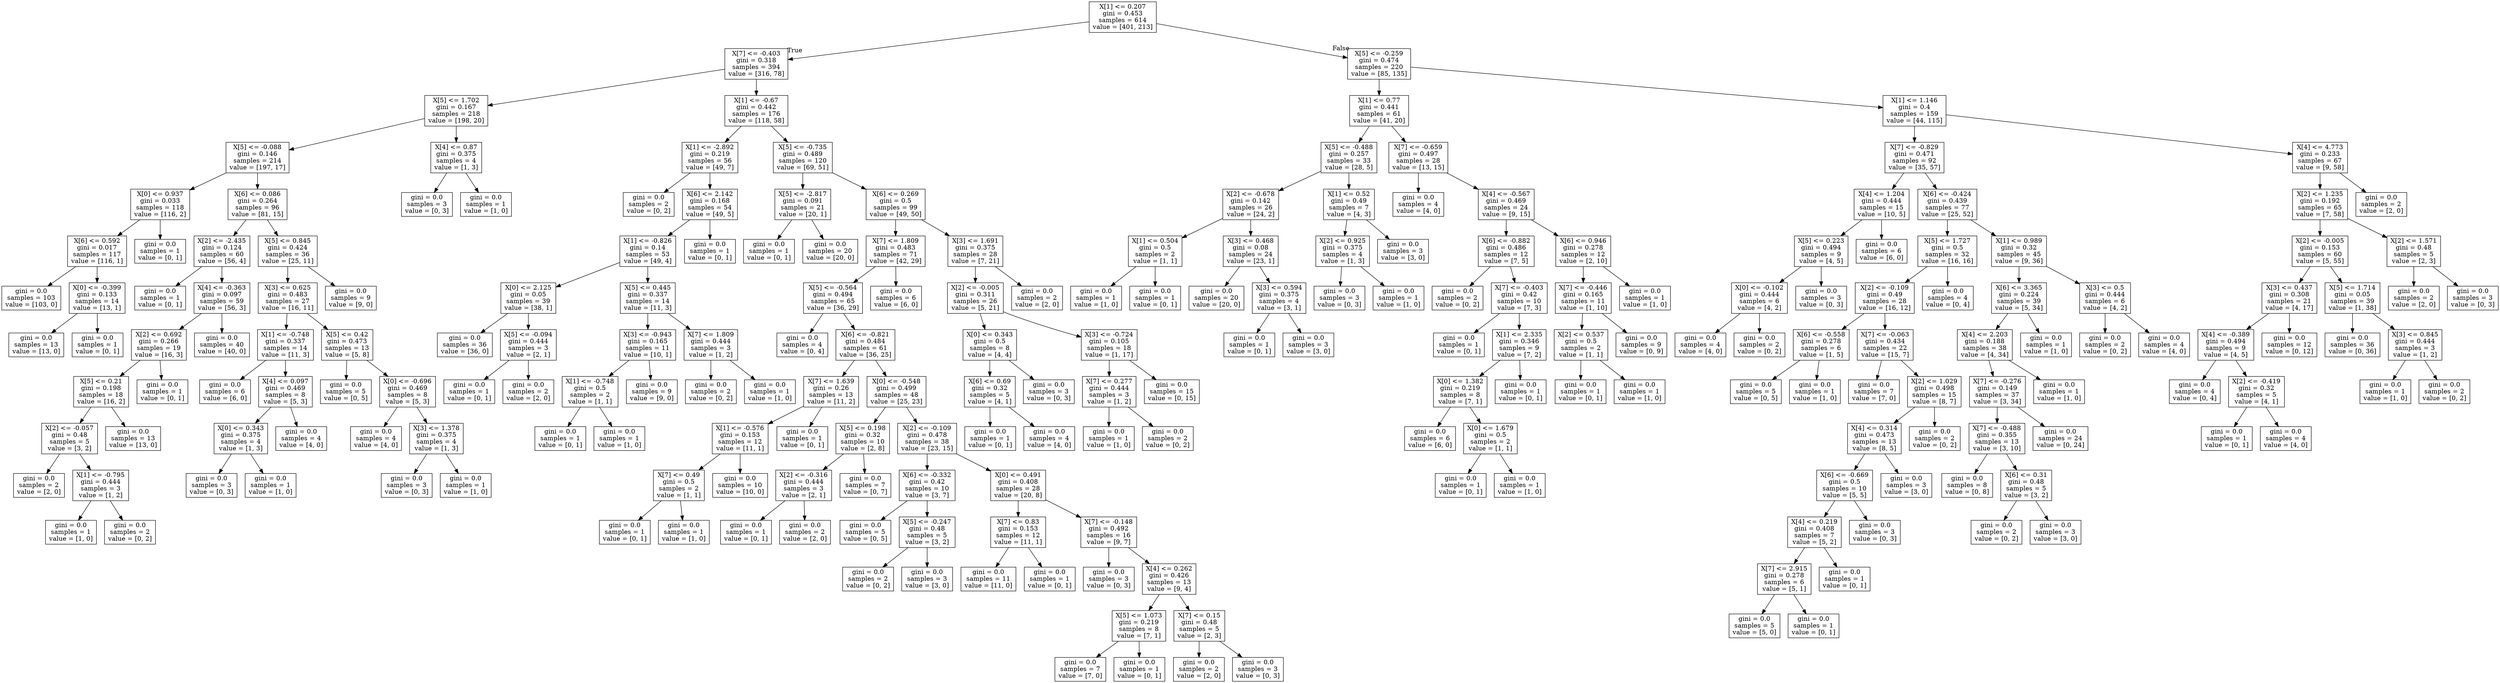 digraph Tree {
node [shape=box] ;
0 [label="X[1] <= 0.207\ngini = 0.453\nsamples = 614\nvalue = [401, 213]"] ;
1 [label="X[7] <= -0.403\ngini = 0.318\nsamples = 394\nvalue = [316, 78]"] ;
0 -> 1 [labeldistance=2.5, labelangle=45, headlabel="True"] ;
2 [label="X[5] <= 1.702\ngini = 0.167\nsamples = 218\nvalue = [198, 20]"] ;
1 -> 2 ;
3 [label="X[5] <= -0.088\ngini = 0.146\nsamples = 214\nvalue = [197, 17]"] ;
2 -> 3 ;
4 [label="X[0] <= 0.937\ngini = 0.033\nsamples = 118\nvalue = [116, 2]"] ;
3 -> 4 ;
5 [label="X[6] <= 0.592\ngini = 0.017\nsamples = 117\nvalue = [116, 1]"] ;
4 -> 5 ;
6 [label="gini = 0.0\nsamples = 103\nvalue = [103, 0]"] ;
5 -> 6 ;
7 [label="X[0] <= -0.399\ngini = 0.133\nsamples = 14\nvalue = [13, 1]"] ;
5 -> 7 ;
8 [label="gini = 0.0\nsamples = 13\nvalue = [13, 0]"] ;
7 -> 8 ;
9 [label="gini = 0.0\nsamples = 1\nvalue = [0, 1]"] ;
7 -> 9 ;
10 [label="gini = 0.0\nsamples = 1\nvalue = [0, 1]"] ;
4 -> 10 ;
11 [label="X[6] <= 0.086\ngini = 0.264\nsamples = 96\nvalue = [81, 15]"] ;
3 -> 11 ;
12 [label="X[2] <= -2.435\ngini = 0.124\nsamples = 60\nvalue = [56, 4]"] ;
11 -> 12 ;
13 [label="gini = 0.0\nsamples = 1\nvalue = [0, 1]"] ;
12 -> 13 ;
14 [label="X[4] <= -0.363\ngini = 0.097\nsamples = 59\nvalue = [56, 3]"] ;
12 -> 14 ;
15 [label="X[2] <= 0.692\ngini = 0.266\nsamples = 19\nvalue = [16, 3]"] ;
14 -> 15 ;
16 [label="X[5] <= 0.21\ngini = 0.198\nsamples = 18\nvalue = [16, 2]"] ;
15 -> 16 ;
17 [label="X[2] <= -0.057\ngini = 0.48\nsamples = 5\nvalue = [3, 2]"] ;
16 -> 17 ;
18 [label="gini = 0.0\nsamples = 2\nvalue = [2, 0]"] ;
17 -> 18 ;
19 [label="X[1] <= -0.795\ngini = 0.444\nsamples = 3\nvalue = [1, 2]"] ;
17 -> 19 ;
20 [label="gini = 0.0\nsamples = 1\nvalue = [1, 0]"] ;
19 -> 20 ;
21 [label="gini = 0.0\nsamples = 2\nvalue = [0, 2]"] ;
19 -> 21 ;
22 [label="gini = 0.0\nsamples = 13\nvalue = [13, 0]"] ;
16 -> 22 ;
23 [label="gini = 0.0\nsamples = 1\nvalue = [0, 1]"] ;
15 -> 23 ;
24 [label="gini = 0.0\nsamples = 40\nvalue = [40, 0]"] ;
14 -> 24 ;
25 [label="X[5] <= 0.845\ngini = 0.424\nsamples = 36\nvalue = [25, 11]"] ;
11 -> 25 ;
26 [label="X[3] <= 0.625\ngini = 0.483\nsamples = 27\nvalue = [16, 11]"] ;
25 -> 26 ;
27 [label="X[1] <= -0.748\ngini = 0.337\nsamples = 14\nvalue = [11, 3]"] ;
26 -> 27 ;
28 [label="gini = 0.0\nsamples = 6\nvalue = [6, 0]"] ;
27 -> 28 ;
29 [label="X[4] <= 0.097\ngini = 0.469\nsamples = 8\nvalue = [5, 3]"] ;
27 -> 29 ;
30 [label="X[0] <= 0.343\ngini = 0.375\nsamples = 4\nvalue = [1, 3]"] ;
29 -> 30 ;
31 [label="gini = 0.0\nsamples = 3\nvalue = [0, 3]"] ;
30 -> 31 ;
32 [label="gini = 0.0\nsamples = 1\nvalue = [1, 0]"] ;
30 -> 32 ;
33 [label="gini = 0.0\nsamples = 4\nvalue = [4, 0]"] ;
29 -> 33 ;
34 [label="X[5] <= 0.42\ngini = 0.473\nsamples = 13\nvalue = [5, 8]"] ;
26 -> 34 ;
35 [label="gini = 0.0\nsamples = 5\nvalue = [0, 5]"] ;
34 -> 35 ;
36 [label="X[0] <= -0.696\ngini = 0.469\nsamples = 8\nvalue = [5, 3]"] ;
34 -> 36 ;
37 [label="gini = 0.0\nsamples = 4\nvalue = [4, 0]"] ;
36 -> 37 ;
38 [label="X[3] <= 1.378\ngini = 0.375\nsamples = 4\nvalue = [1, 3]"] ;
36 -> 38 ;
39 [label="gini = 0.0\nsamples = 3\nvalue = [0, 3]"] ;
38 -> 39 ;
40 [label="gini = 0.0\nsamples = 1\nvalue = [1, 0]"] ;
38 -> 40 ;
41 [label="gini = 0.0\nsamples = 9\nvalue = [9, 0]"] ;
25 -> 41 ;
42 [label="X[4] <= 0.87\ngini = 0.375\nsamples = 4\nvalue = [1, 3]"] ;
2 -> 42 ;
43 [label="gini = 0.0\nsamples = 3\nvalue = [0, 3]"] ;
42 -> 43 ;
44 [label="gini = 0.0\nsamples = 1\nvalue = [1, 0]"] ;
42 -> 44 ;
45 [label="X[1] <= -0.67\ngini = 0.442\nsamples = 176\nvalue = [118, 58]"] ;
1 -> 45 ;
46 [label="X[1] <= -2.892\ngini = 0.219\nsamples = 56\nvalue = [49, 7]"] ;
45 -> 46 ;
47 [label="gini = 0.0\nsamples = 2\nvalue = [0, 2]"] ;
46 -> 47 ;
48 [label="X[6] <= 2.142\ngini = 0.168\nsamples = 54\nvalue = [49, 5]"] ;
46 -> 48 ;
49 [label="X[1] <= -0.826\ngini = 0.14\nsamples = 53\nvalue = [49, 4]"] ;
48 -> 49 ;
50 [label="X[0] <= 2.125\ngini = 0.05\nsamples = 39\nvalue = [38, 1]"] ;
49 -> 50 ;
51 [label="gini = 0.0\nsamples = 36\nvalue = [36, 0]"] ;
50 -> 51 ;
52 [label="X[5] <= -0.094\ngini = 0.444\nsamples = 3\nvalue = [2, 1]"] ;
50 -> 52 ;
53 [label="gini = 0.0\nsamples = 1\nvalue = [0, 1]"] ;
52 -> 53 ;
54 [label="gini = 0.0\nsamples = 2\nvalue = [2, 0]"] ;
52 -> 54 ;
55 [label="X[5] <= 0.445\ngini = 0.337\nsamples = 14\nvalue = [11, 3]"] ;
49 -> 55 ;
56 [label="X[3] <= -0.943\ngini = 0.165\nsamples = 11\nvalue = [10, 1]"] ;
55 -> 56 ;
57 [label="X[1] <= -0.748\ngini = 0.5\nsamples = 2\nvalue = [1, 1]"] ;
56 -> 57 ;
58 [label="gini = 0.0\nsamples = 1\nvalue = [0, 1]"] ;
57 -> 58 ;
59 [label="gini = 0.0\nsamples = 1\nvalue = [1, 0]"] ;
57 -> 59 ;
60 [label="gini = 0.0\nsamples = 9\nvalue = [9, 0]"] ;
56 -> 60 ;
61 [label="X[7] <= 1.809\ngini = 0.444\nsamples = 3\nvalue = [1, 2]"] ;
55 -> 61 ;
62 [label="gini = 0.0\nsamples = 2\nvalue = [0, 2]"] ;
61 -> 62 ;
63 [label="gini = 0.0\nsamples = 1\nvalue = [1, 0]"] ;
61 -> 63 ;
64 [label="gini = 0.0\nsamples = 1\nvalue = [0, 1]"] ;
48 -> 64 ;
65 [label="X[5] <= -0.735\ngini = 0.489\nsamples = 120\nvalue = [69, 51]"] ;
45 -> 65 ;
66 [label="X[5] <= -2.817\ngini = 0.091\nsamples = 21\nvalue = [20, 1]"] ;
65 -> 66 ;
67 [label="gini = 0.0\nsamples = 1\nvalue = [0, 1]"] ;
66 -> 67 ;
68 [label="gini = 0.0\nsamples = 20\nvalue = [20, 0]"] ;
66 -> 68 ;
69 [label="X[6] <= 0.269\ngini = 0.5\nsamples = 99\nvalue = [49, 50]"] ;
65 -> 69 ;
70 [label="X[7] <= 1.809\ngini = 0.483\nsamples = 71\nvalue = [42, 29]"] ;
69 -> 70 ;
71 [label="X[5] <= -0.564\ngini = 0.494\nsamples = 65\nvalue = [36, 29]"] ;
70 -> 71 ;
72 [label="gini = 0.0\nsamples = 4\nvalue = [0, 4]"] ;
71 -> 72 ;
73 [label="X[6] <= -0.821\ngini = 0.484\nsamples = 61\nvalue = [36, 25]"] ;
71 -> 73 ;
74 [label="X[7] <= 1.639\ngini = 0.26\nsamples = 13\nvalue = [11, 2]"] ;
73 -> 74 ;
75 [label="X[1] <= -0.576\ngini = 0.153\nsamples = 12\nvalue = [11, 1]"] ;
74 -> 75 ;
76 [label="X[7] <= 0.49\ngini = 0.5\nsamples = 2\nvalue = [1, 1]"] ;
75 -> 76 ;
77 [label="gini = 0.0\nsamples = 1\nvalue = [0, 1]"] ;
76 -> 77 ;
78 [label="gini = 0.0\nsamples = 1\nvalue = [1, 0]"] ;
76 -> 78 ;
79 [label="gini = 0.0\nsamples = 10\nvalue = [10, 0]"] ;
75 -> 79 ;
80 [label="gini = 0.0\nsamples = 1\nvalue = [0, 1]"] ;
74 -> 80 ;
81 [label="X[0] <= -0.548\ngini = 0.499\nsamples = 48\nvalue = [25, 23]"] ;
73 -> 81 ;
82 [label="X[5] <= 0.198\ngini = 0.32\nsamples = 10\nvalue = [2, 8]"] ;
81 -> 82 ;
83 [label="X[2] <= -0.316\ngini = 0.444\nsamples = 3\nvalue = [2, 1]"] ;
82 -> 83 ;
84 [label="gini = 0.0\nsamples = 1\nvalue = [0, 1]"] ;
83 -> 84 ;
85 [label="gini = 0.0\nsamples = 2\nvalue = [2, 0]"] ;
83 -> 85 ;
86 [label="gini = 0.0\nsamples = 7\nvalue = [0, 7]"] ;
82 -> 86 ;
87 [label="X[2] <= -0.109\ngini = 0.478\nsamples = 38\nvalue = [23, 15]"] ;
81 -> 87 ;
88 [label="X[6] <= -0.332\ngini = 0.42\nsamples = 10\nvalue = [3, 7]"] ;
87 -> 88 ;
89 [label="gini = 0.0\nsamples = 5\nvalue = [0, 5]"] ;
88 -> 89 ;
90 [label="X[5] <= -0.247\ngini = 0.48\nsamples = 5\nvalue = [3, 2]"] ;
88 -> 90 ;
91 [label="gini = 0.0\nsamples = 2\nvalue = [0, 2]"] ;
90 -> 91 ;
92 [label="gini = 0.0\nsamples = 3\nvalue = [3, 0]"] ;
90 -> 92 ;
93 [label="X[0] <= 0.491\ngini = 0.408\nsamples = 28\nvalue = [20, 8]"] ;
87 -> 93 ;
94 [label="X[7] <= 0.83\ngini = 0.153\nsamples = 12\nvalue = [11, 1]"] ;
93 -> 94 ;
95 [label="gini = 0.0\nsamples = 11\nvalue = [11, 0]"] ;
94 -> 95 ;
96 [label="gini = 0.0\nsamples = 1\nvalue = [0, 1]"] ;
94 -> 96 ;
97 [label="X[7] <= -0.148\ngini = 0.492\nsamples = 16\nvalue = [9, 7]"] ;
93 -> 97 ;
98 [label="gini = 0.0\nsamples = 3\nvalue = [0, 3]"] ;
97 -> 98 ;
99 [label="X[4] <= 0.262\ngini = 0.426\nsamples = 13\nvalue = [9, 4]"] ;
97 -> 99 ;
100 [label="X[5] <= 1.073\ngini = 0.219\nsamples = 8\nvalue = [7, 1]"] ;
99 -> 100 ;
101 [label="gini = 0.0\nsamples = 7\nvalue = [7, 0]"] ;
100 -> 101 ;
102 [label="gini = 0.0\nsamples = 1\nvalue = [0, 1]"] ;
100 -> 102 ;
103 [label="X[7] <= 0.15\ngini = 0.48\nsamples = 5\nvalue = [2, 3]"] ;
99 -> 103 ;
104 [label="gini = 0.0\nsamples = 2\nvalue = [2, 0]"] ;
103 -> 104 ;
105 [label="gini = 0.0\nsamples = 3\nvalue = [0, 3]"] ;
103 -> 105 ;
106 [label="gini = 0.0\nsamples = 6\nvalue = [6, 0]"] ;
70 -> 106 ;
107 [label="X[3] <= 1.691\ngini = 0.375\nsamples = 28\nvalue = [7, 21]"] ;
69 -> 107 ;
108 [label="X[2] <= -0.005\ngini = 0.311\nsamples = 26\nvalue = [5, 21]"] ;
107 -> 108 ;
109 [label="X[0] <= 0.343\ngini = 0.5\nsamples = 8\nvalue = [4, 4]"] ;
108 -> 109 ;
110 [label="X[6] <= 0.69\ngini = 0.32\nsamples = 5\nvalue = [4, 1]"] ;
109 -> 110 ;
111 [label="gini = 0.0\nsamples = 1\nvalue = [0, 1]"] ;
110 -> 111 ;
112 [label="gini = 0.0\nsamples = 4\nvalue = [4, 0]"] ;
110 -> 112 ;
113 [label="gini = 0.0\nsamples = 3\nvalue = [0, 3]"] ;
109 -> 113 ;
114 [label="X[3] <= -0.724\ngini = 0.105\nsamples = 18\nvalue = [1, 17]"] ;
108 -> 114 ;
115 [label="X[7] <= 0.277\ngini = 0.444\nsamples = 3\nvalue = [1, 2]"] ;
114 -> 115 ;
116 [label="gini = 0.0\nsamples = 1\nvalue = [1, 0]"] ;
115 -> 116 ;
117 [label="gini = 0.0\nsamples = 2\nvalue = [0, 2]"] ;
115 -> 117 ;
118 [label="gini = 0.0\nsamples = 15\nvalue = [0, 15]"] ;
114 -> 118 ;
119 [label="gini = 0.0\nsamples = 2\nvalue = [2, 0]"] ;
107 -> 119 ;
120 [label="X[5] <= -0.259\ngini = 0.474\nsamples = 220\nvalue = [85, 135]"] ;
0 -> 120 [labeldistance=2.5, labelangle=-45, headlabel="False"] ;
121 [label="X[1] <= 0.77\ngini = 0.441\nsamples = 61\nvalue = [41, 20]"] ;
120 -> 121 ;
122 [label="X[5] <= -0.488\ngini = 0.257\nsamples = 33\nvalue = [28, 5]"] ;
121 -> 122 ;
123 [label="X[2] <= -0.678\ngini = 0.142\nsamples = 26\nvalue = [24, 2]"] ;
122 -> 123 ;
124 [label="X[1] <= 0.504\ngini = 0.5\nsamples = 2\nvalue = [1, 1]"] ;
123 -> 124 ;
125 [label="gini = 0.0\nsamples = 1\nvalue = [1, 0]"] ;
124 -> 125 ;
126 [label="gini = 0.0\nsamples = 1\nvalue = [0, 1]"] ;
124 -> 126 ;
127 [label="X[3] <= 0.468\ngini = 0.08\nsamples = 24\nvalue = [23, 1]"] ;
123 -> 127 ;
128 [label="gini = 0.0\nsamples = 20\nvalue = [20, 0]"] ;
127 -> 128 ;
129 [label="X[3] <= 0.594\ngini = 0.375\nsamples = 4\nvalue = [3, 1]"] ;
127 -> 129 ;
130 [label="gini = 0.0\nsamples = 1\nvalue = [0, 1]"] ;
129 -> 130 ;
131 [label="gini = 0.0\nsamples = 3\nvalue = [3, 0]"] ;
129 -> 131 ;
132 [label="X[1] <= 0.52\ngini = 0.49\nsamples = 7\nvalue = [4, 3]"] ;
122 -> 132 ;
133 [label="X[2] <= 0.925\ngini = 0.375\nsamples = 4\nvalue = [1, 3]"] ;
132 -> 133 ;
134 [label="gini = 0.0\nsamples = 3\nvalue = [0, 3]"] ;
133 -> 134 ;
135 [label="gini = 0.0\nsamples = 1\nvalue = [1, 0]"] ;
133 -> 135 ;
136 [label="gini = 0.0\nsamples = 3\nvalue = [3, 0]"] ;
132 -> 136 ;
137 [label="X[7] <= -0.659\ngini = 0.497\nsamples = 28\nvalue = [13, 15]"] ;
121 -> 137 ;
138 [label="gini = 0.0\nsamples = 4\nvalue = [4, 0]"] ;
137 -> 138 ;
139 [label="X[4] <= -0.567\ngini = 0.469\nsamples = 24\nvalue = [9, 15]"] ;
137 -> 139 ;
140 [label="X[6] <= -0.882\ngini = 0.486\nsamples = 12\nvalue = [7, 5]"] ;
139 -> 140 ;
141 [label="gini = 0.0\nsamples = 2\nvalue = [0, 2]"] ;
140 -> 141 ;
142 [label="X[7] <= -0.403\ngini = 0.42\nsamples = 10\nvalue = [7, 3]"] ;
140 -> 142 ;
143 [label="gini = 0.0\nsamples = 1\nvalue = [0, 1]"] ;
142 -> 143 ;
144 [label="X[1] <= 2.335\ngini = 0.346\nsamples = 9\nvalue = [7, 2]"] ;
142 -> 144 ;
145 [label="X[0] <= 1.382\ngini = 0.219\nsamples = 8\nvalue = [7, 1]"] ;
144 -> 145 ;
146 [label="gini = 0.0\nsamples = 6\nvalue = [6, 0]"] ;
145 -> 146 ;
147 [label="X[0] <= 1.679\ngini = 0.5\nsamples = 2\nvalue = [1, 1]"] ;
145 -> 147 ;
148 [label="gini = 0.0\nsamples = 1\nvalue = [0, 1]"] ;
147 -> 148 ;
149 [label="gini = 0.0\nsamples = 1\nvalue = [1, 0]"] ;
147 -> 149 ;
150 [label="gini = 0.0\nsamples = 1\nvalue = [0, 1]"] ;
144 -> 150 ;
151 [label="X[6] <= 0.946\ngini = 0.278\nsamples = 12\nvalue = [2, 10]"] ;
139 -> 151 ;
152 [label="X[7] <= -0.446\ngini = 0.165\nsamples = 11\nvalue = [1, 10]"] ;
151 -> 152 ;
153 [label="X[2] <= 0.537\ngini = 0.5\nsamples = 2\nvalue = [1, 1]"] ;
152 -> 153 ;
154 [label="gini = 0.0\nsamples = 1\nvalue = [0, 1]"] ;
153 -> 154 ;
155 [label="gini = 0.0\nsamples = 1\nvalue = [1, 0]"] ;
153 -> 155 ;
156 [label="gini = 0.0\nsamples = 9\nvalue = [0, 9]"] ;
152 -> 156 ;
157 [label="gini = 0.0\nsamples = 1\nvalue = [1, 0]"] ;
151 -> 157 ;
158 [label="X[1] <= 1.146\ngini = 0.4\nsamples = 159\nvalue = [44, 115]"] ;
120 -> 158 ;
159 [label="X[7] <= -0.829\ngini = 0.471\nsamples = 92\nvalue = [35, 57]"] ;
158 -> 159 ;
160 [label="X[4] <= 1.204\ngini = 0.444\nsamples = 15\nvalue = [10, 5]"] ;
159 -> 160 ;
161 [label="X[5] <= 0.223\ngini = 0.494\nsamples = 9\nvalue = [4, 5]"] ;
160 -> 161 ;
162 [label="X[0] <= -0.102\ngini = 0.444\nsamples = 6\nvalue = [4, 2]"] ;
161 -> 162 ;
163 [label="gini = 0.0\nsamples = 4\nvalue = [4, 0]"] ;
162 -> 163 ;
164 [label="gini = 0.0\nsamples = 2\nvalue = [0, 2]"] ;
162 -> 164 ;
165 [label="gini = 0.0\nsamples = 3\nvalue = [0, 3]"] ;
161 -> 165 ;
166 [label="gini = 0.0\nsamples = 6\nvalue = [6, 0]"] ;
160 -> 166 ;
167 [label="X[6] <= -0.424\ngini = 0.439\nsamples = 77\nvalue = [25, 52]"] ;
159 -> 167 ;
168 [label="X[5] <= 1.727\ngini = 0.5\nsamples = 32\nvalue = [16, 16]"] ;
167 -> 168 ;
169 [label="X[2] <= -0.109\ngini = 0.49\nsamples = 28\nvalue = [16, 12]"] ;
168 -> 169 ;
170 [label="X[6] <= -0.558\ngini = 0.278\nsamples = 6\nvalue = [1, 5]"] ;
169 -> 170 ;
171 [label="gini = 0.0\nsamples = 5\nvalue = [0, 5]"] ;
170 -> 171 ;
172 [label="gini = 0.0\nsamples = 1\nvalue = [1, 0]"] ;
170 -> 172 ;
173 [label="X[7] <= -0.063\ngini = 0.434\nsamples = 22\nvalue = [15, 7]"] ;
169 -> 173 ;
174 [label="gini = 0.0\nsamples = 7\nvalue = [7, 0]"] ;
173 -> 174 ;
175 [label="X[2] <= 1.029\ngini = 0.498\nsamples = 15\nvalue = [8, 7]"] ;
173 -> 175 ;
176 [label="X[4] <= 0.314\ngini = 0.473\nsamples = 13\nvalue = [8, 5]"] ;
175 -> 176 ;
177 [label="X[6] <= -0.669\ngini = 0.5\nsamples = 10\nvalue = [5, 5]"] ;
176 -> 177 ;
178 [label="X[4] <= 0.219\ngini = 0.408\nsamples = 7\nvalue = [5, 2]"] ;
177 -> 178 ;
179 [label="X[7] <= 2.915\ngini = 0.278\nsamples = 6\nvalue = [5, 1]"] ;
178 -> 179 ;
180 [label="gini = 0.0\nsamples = 5\nvalue = [5, 0]"] ;
179 -> 180 ;
181 [label="gini = 0.0\nsamples = 1\nvalue = [0, 1]"] ;
179 -> 181 ;
182 [label="gini = 0.0\nsamples = 1\nvalue = [0, 1]"] ;
178 -> 182 ;
183 [label="gini = 0.0\nsamples = 3\nvalue = [0, 3]"] ;
177 -> 183 ;
184 [label="gini = 0.0\nsamples = 3\nvalue = [3, 0]"] ;
176 -> 184 ;
185 [label="gini = 0.0\nsamples = 2\nvalue = [0, 2]"] ;
175 -> 185 ;
186 [label="gini = 0.0\nsamples = 4\nvalue = [0, 4]"] ;
168 -> 186 ;
187 [label="X[1] <= 0.989\ngini = 0.32\nsamples = 45\nvalue = [9, 36]"] ;
167 -> 187 ;
188 [label="X[6] <= 3.365\ngini = 0.224\nsamples = 39\nvalue = [5, 34]"] ;
187 -> 188 ;
189 [label="X[4] <= 2.203\ngini = 0.188\nsamples = 38\nvalue = [4, 34]"] ;
188 -> 189 ;
190 [label="X[7] <= -0.276\ngini = 0.149\nsamples = 37\nvalue = [3, 34]"] ;
189 -> 190 ;
191 [label="X[7] <= -0.488\ngini = 0.355\nsamples = 13\nvalue = [3, 10]"] ;
190 -> 191 ;
192 [label="gini = 0.0\nsamples = 8\nvalue = [0, 8]"] ;
191 -> 192 ;
193 [label="X[6] <= 0.31\ngini = 0.48\nsamples = 5\nvalue = [3, 2]"] ;
191 -> 193 ;
194 [label="gini = 0.0\nsamples = 2\nvalue = [0, 2]"] ;
193 -> 194 ;
195 [label="gini = 0.0\nsamples = 3\nvalue = [3, 0]"] ;
193 -> 195 ;
196 [label="gini = 0.0\nsamples = 24\nvalue = [0, 24]"] ;
190 -> 196 ;
197 [label="gini = 0.0\nsamples = 1\nvalue = [1, 0]"] ;
189 -> 197 ;
198 [label="gini = 0.0\nsamples = 1\nvalue = [1, 0]"] ;
188 -> 198 ;
199 [label="X[3] <= 0.5\ngini = 0.444\nsamples = 6\nvalue = [4, 2]"] ;
187 -> 199 ;
200 [label="gini = 0.0\nsamples = 2\nvalue = [0, 2]"] ;
199 -> 200 ;
201 [label="gini = 0.0\nsamples = 4\nvalue = [4, 0]"] ;
199 -> 201 ;
202 [label="X[4] <= 4.773\ngini = 0.233\nsamples = 67\nvalue = [9, 58]"] ;
158 -> 202 ;
203 [label="X[2] <= 1.235\ngini = 0.192\nsamples = 65\nvalue = [7, 58]"] ;
202 -> 203 ;
204 [label="X[2] <= -0.005\ngini = 0.153\nsamples = 60\nvalue = [5, 55]"] ;
203 -> 204 ;
205 [label="X[3] <= 0.437\ngini = 0.308\nsamples = 21\nvalue = [4, 17]"] ;
204 -> 205 ;
206 [label="X[4] <= -0.389\ngini = 0.494\nsamples = 9\nvalue = [4, 5]"] ;
205 -> 206 ;
207 [label="gini = 0.0\nsamples = 4\nvalue = [0, 4]"] ;
206 -> 207 ;
208 [label="X[2] <= -0.419\ngini = 0.32\nsamples = 5\nvalue = [4, 1]"] ;
206 -> 208 ;
209 [label="gini = 0.0\nsamples = 1\nvalue = [0, 1]"] ;
208 -> 209 ;
210 [label="gini = 0.0\nsamples = 4\nvalue = [4, 0]"] ;
208 -> 210 ;
211 [label="gini = 0.0\nsamples = 12\nvalue = [0, 12]"] ;
205 -> 211 ;
212 [label="X[5] <= 1.714\ngini = 0.05\nsamples = 39\nvalue = [1, 38]"] ;
204 -> 212 ;
213 [label="gini = 0.0\nsamples = 36\nvalue = [0, 36]"] ;
212 -> 213 ;
214 [label="X[3] <= 0.845\ngini = 0.444\nsamples = 3\nvalue = [1, 2]"] ;
212 -> 214 ;
215 [label="gini = 0.0\nsamples = 1\nvalue = [1, 0]"] ;
214 -> 215 ;
216 [label="gini = 0.0\nsamples = 2\nvalue = [0, 2]"] ;
214 -> 216 ;
217 [label="X[2] <= 1.571\ngini = 0.48\nsamples = 5\nvalue = [2, 3]"] ;
203 -> 217 ;
218 [label="gini = 0.0\nsamples = 2\nvalue = [2, 0]"] ;
217 -> 218 ;
219 [label="gini = 0.0\nsamples = 3\nvalue = [0, 3]"] ;
217 -> 219 ;
220 [label="gini = 0.0\nsamples = 2\nvalue = [2, 0]"] ;
202 -> 220 ;
}